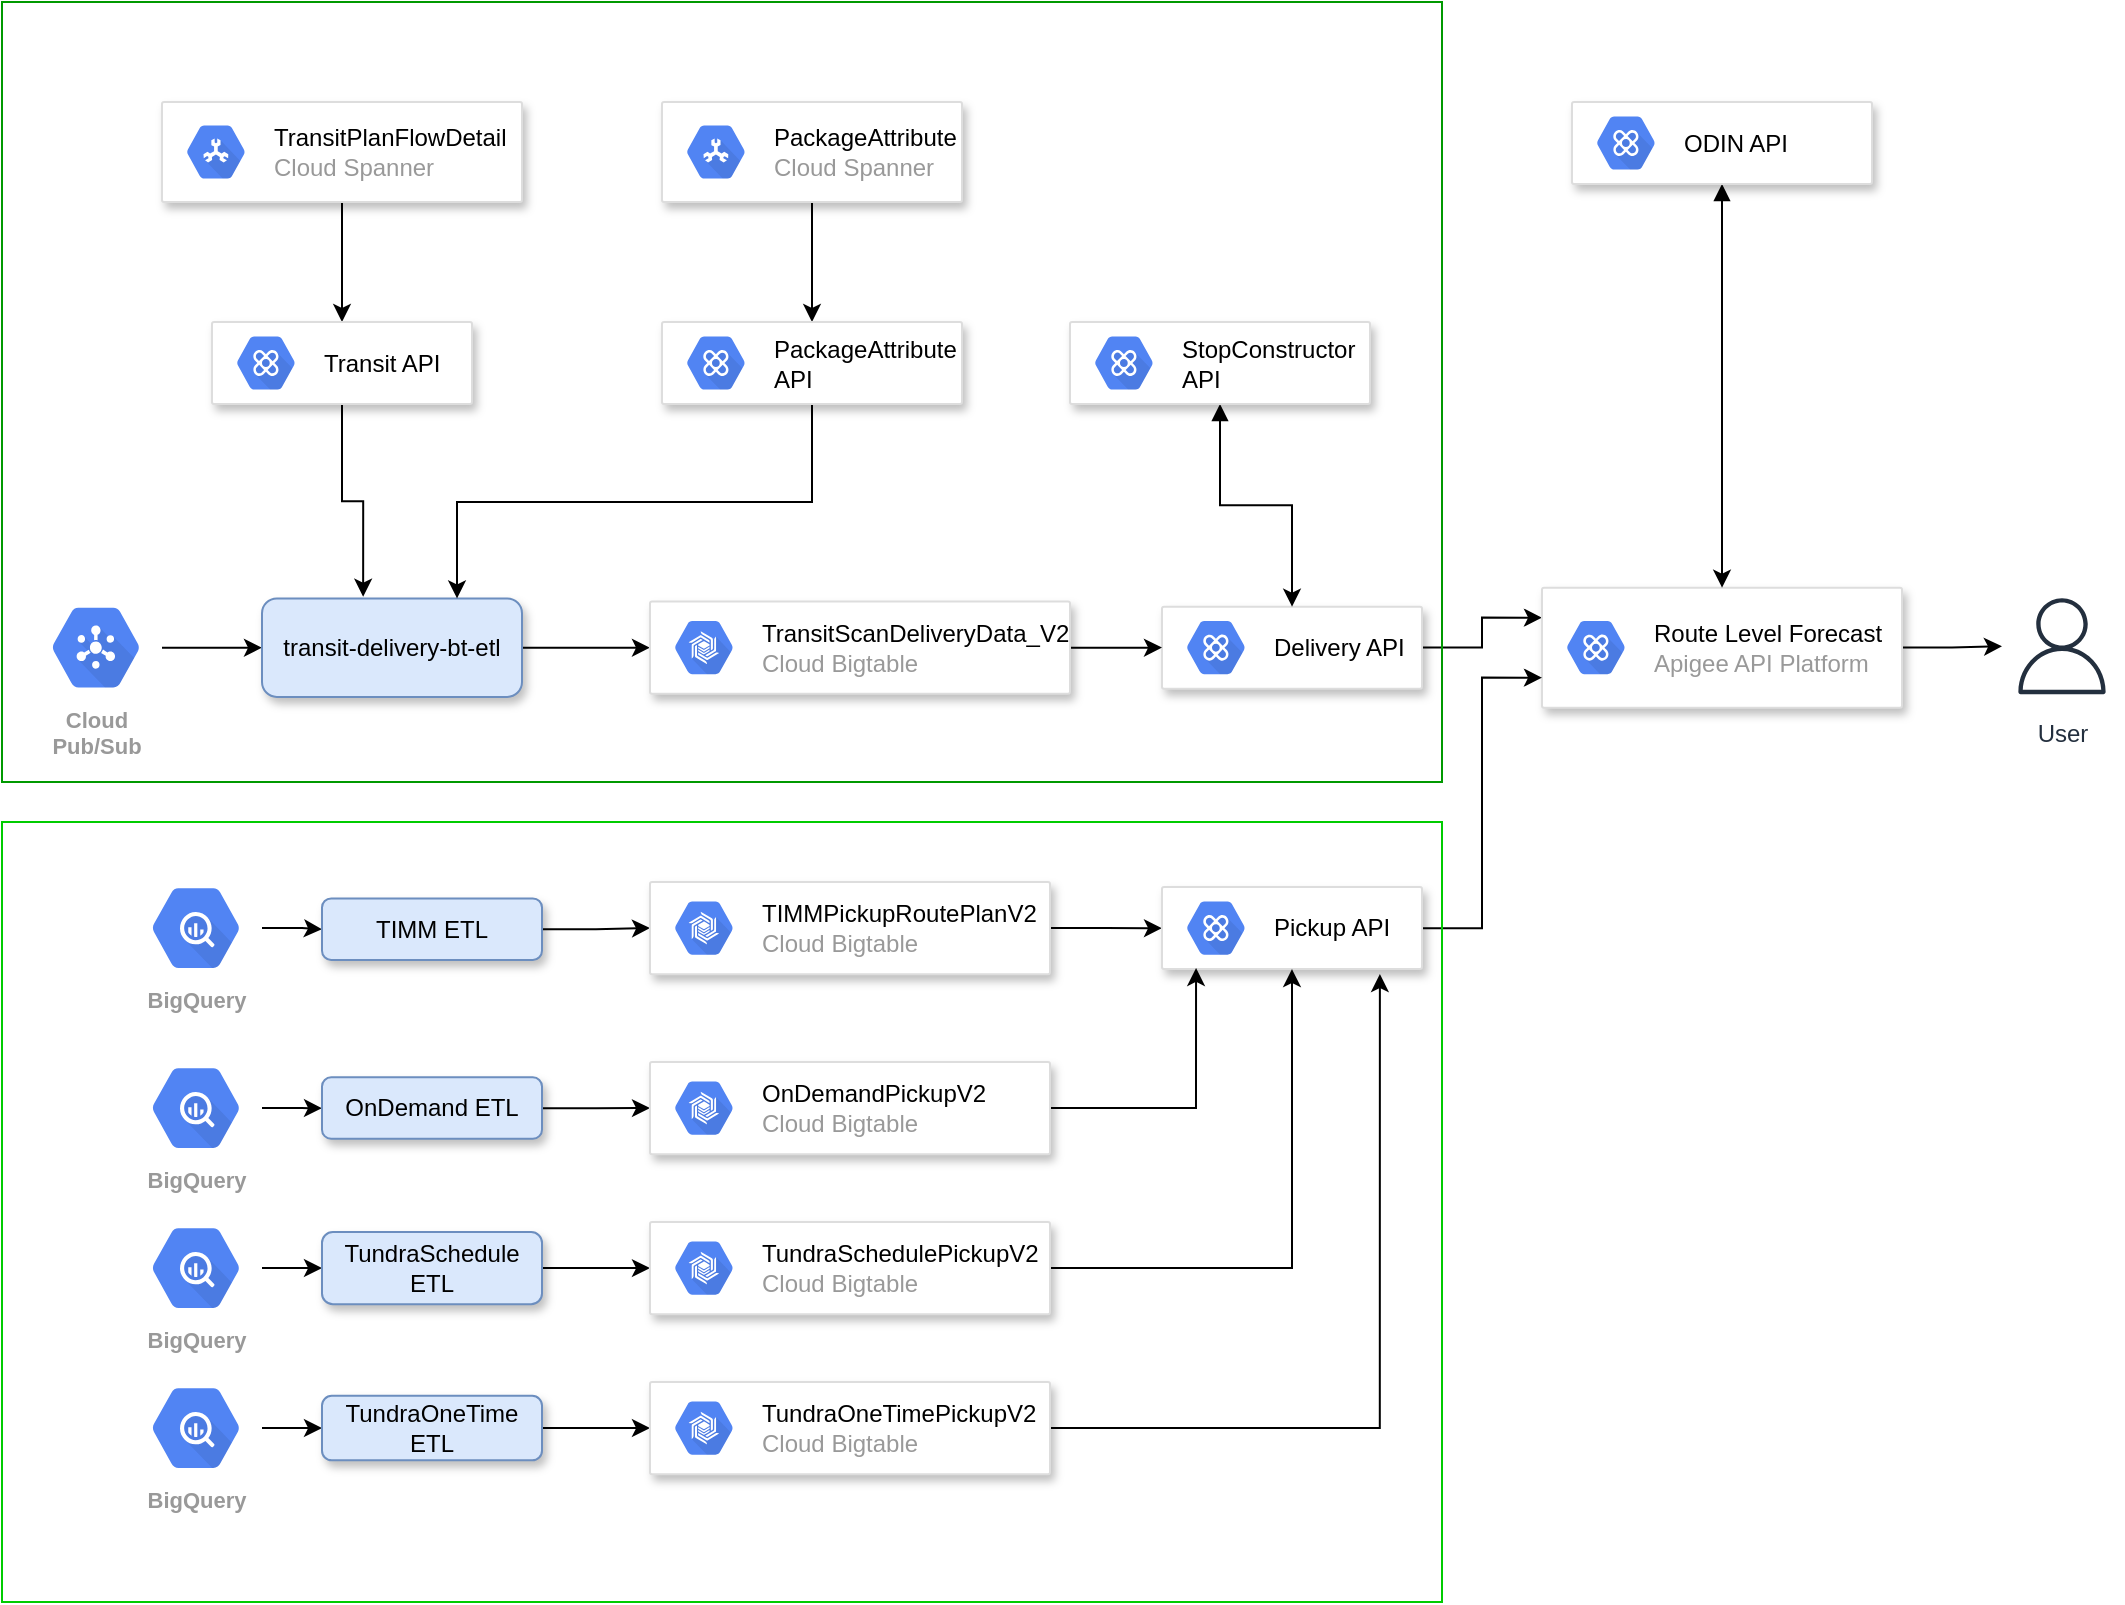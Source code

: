 <mxfile version="16.4.7" type="github">
  <diagram id="f106602c-feb2-e66a-4537-3a34d633f6aa" name="Page-1">
    <mxGraphModel dx="2980" dy="1469" grid="1" gridSize="10" guides="1" tooltips="1" connect="1" arrows="1" fold="1" page="1" pageScale="1" pageWidth="583" pageHeight="413" background="none" math="0" shadow="0">
      <root>
        <mxCell id="0" />
        <mxCell id="1" parent="0" />
        <mxCell id="_17MJ1O9a7a1vANiGVdv-1053" value="" style="edgeStyle=orthogonalEdgeStyle;rounded=0;orthogonalLoop=1;jettySize=auto;html=1;fontColor=#000000;" edge="1" parent="1" source="_17MJ1O9a7a1vANiGVdv-1001" target="_17MJ1O9a7a1vANiGVdv-1004">
          <mxGeometry relative="1" as="geometry" />
        </mxCell>
        <mxCell id="_17MJ1O9a7a1vANiGVdv-1001" value="Cloud&#xa;Pub/Sub" style="sketch=0;html=1;fillColor=#5184F3;strokeColor=none;verticalAlign=top;labelPosition=center;verticalLabelPosition=bottom;align=center;spacingTop=-6;fontSize=11;fontStyle=1;fontColor=#999999;shape=mxgraph.gcp2.hexIcon;prIcon=cloud_pubsub" vertex="1" parent="1">
          <mxGeometry x="-1686" y="-476.43" width="66" height="58.5" as="geometry" />
        </mxCell>
        <mxCell id="_17MJ1O9a7a1vANiGVdv-1054" value="" style="edgeStyle=orthogonalEdgeStyle;rounded=0;orthogonalLoop=1;jettySize=auto;html=1;fontColor=#000000;" edge="1" parent="1" source="_17MJ1O9a7a1vANiGVdv-1004" target="_17MJ1O9a7a1vANiGVdv-1050">
          <mxGeometry relative="1" as="geometry" />
        </mxCell>
        <mxCell id="_17MJ1O9a7a1vANiGVdv-1004" value="transit-delivery-bt-etl" style="rounded=1;whiteSpace=wrap;html=1;fillColor=#dae8fc;strokeColor=#6c8ebf;shadow=1;" vertex="1" parent="1">
          <mxGeometry x="-1570" y="-471.81" width="130" height="49.25" as="geometry" />
        </mxCell>
        <mxCell id="_17MJ1O9a7a1vANiGVdv-1078" value="" style="edgeStyle=orthogonalEdgeStyle;rounded=0;orthogonalLoop=1;jettySize=auto;html=1;fontColor=#000000;" edge="1" parent="1" source="_17MJ1O9a7a1vANiGVdv-1005" target="_17MJ1O9a7a1vANiGVdv-1021">
          <mxGeometry relative="1" as="geometry" />
        </mxCell>
        <mxCell id="_17MJ1O9a7a1vANiGVdv-1005" value="" style="strokeColor=#dddddd;shadow=1;strokeWidth=1;rounded=1;absoluteArcSize=1;arcSize=2;" vertex="1" parent="1">
          <mxGeometry x="-1370" y="-720" width="150" height="50" as="geometry" />
        </mxCell>
        <mxCell id="_17MJ1O9a7a1vANiGVdv-1006" value="&lt;font color=&quot;#000000&quot;&gt;PackageAttribute&lt;/font&gt;&lt;br&gt;Cloud Spanner" style="sketch=0;dashed=0;connectable=0;html=1;fillColor=#5184F3;strokeColor=none;shape=mxgraph.gcp2.hexIcon;prIcon=cloud_spanner;part=1;labelPosition=right;verticalLabelPosition=middle;align=left;verticalAlign=middle;spacingLeft=5;fontColor=#999999;fontSize=12;" vertex="1" parent="_17MJ1O9a7a1vANiGVdv-1005">
          <mxGeometry y="0.5" width="44" height="39" relative="1" as="geometry">
            <mxPoint x="5" y="-19.5" as="offset" />
          </mxGeometry>
        </mxCell>
        <mxCell id="_17MJ1O9a7a1vANiGVdv-1077" value="" style="edgeStyle=orthogonalEdgeStyle;rounded=0;orthogonalLoop=1;jettySize=auto;html=1;fontColor=#000000;" edge="1" parent="1" source="_17MJ1O9a7a1vANiGVdv-1007" target="_17MJ1O9a7a1vANiGVdv-1019">
          <mxGeometry relative="1" as="geometry" />
        </mxCell>
        <mxCell id="_17MJ1O9a7a1vANiGVdv-1007" value="" style="strokeColor=#dddddd;shadow=1;strokeWidth=1;rounded=1;absoluteArcSize=1;arcSize=2;" vertex="1" parent="1">
          <mxGeometry x="-1620" y="-720" width="180" height="50" as="geometry" />
        </mxCell>
        <mxCell id="_17MJ1O9a7a1vANiGVdv-1008" value="&lt;font color=&quot;#000000&quot;&gt;TransitPlanFlowDetail&lt;/font&gt;&lt;br&gt;Cloud Spanner" style="sketch=0;dashed=0;connectable=0;html=1;fillColor=#5184F3;strokeColor=none;shape=mxgraph.gcp2.hexIcon;prIcon=cloud_spanner;part=1;labelPosition=right;verticalLabelPosition=middle;align=left;verticalAlign=middle;spacingLeft=5;fontColor=#999999;fontSize=12;" vertex="1" parent="_17MJ1O9a7a1vANiGVdv-1007">
          <mxGeometry y="0.5" width="44" height="39" relative="1" as="geometry">
            <mxPoint x="5" y="-19.5" as="offset" />
          </mxGeometry>
        </mxCell>
        <mxCell id="_17MJ1O9a7a1vANiGVdv-1056" value="" style="edgeStyle=orthogonalEdgeStyle;rounded=0;orthogonalLoop=1;jettySize=auto;html=1;fontColor=#000000;entryX=0;entryY=0.25;entryDx=0;entryDy=0;" edge="1" parent="1" source="_17MJ1O9a7a1vANiGVdv-1015" target="_17MJ1O9a7a1vANiGVdv-1017">
          <mxGeometry relative="1" as="geometry" />
        </mxCell>
        <mxCell id="_17MJ1O9a7a1vANiGVdv-1015" value="" style="strokeColor=#dddddd;shadow=1;strokeWidth=1;rounded=1;absoluteArcSize=1;arcSize=2;" vertex="1" parent="1">
          <mxGeometry x="-1120" y="-467.68" width="130" height="41" as="geometry" />
        </mxCell>
        <mxCell id="_17MJ1O9a7a1vANiGVdv-1016" value="&lt;font color=&quot;#000000&quot;&gt;Delivery API&lt;/font&gt;" style="sketch=0;dashed=0;connectable=0;html=1;fillColor=#5184F3;strokeColor=none;shape=mxgraph.gcp2.hexIcon;prIcon=apigee_api_platform;part=1;labelPosition=right;verticalLabelPosition=middle;align=left;verticalAlign=middle;spacingLeft=5;fontColor=#999999;fontSize=12;" vertex="1" parent="_17MJ1O9a7a1vANiGVdv-1015">
          <mxGeometry y="0.5" width="44" height="39" relative="1" as="geometry">
            <mxPoint x="5" y="-19.5" as="offset" />
          </mxGeometry>
        </mxCell>
        <mxCell id="_17MJ1O9a7a1vANiGVdv-1057" value="" style="edgeStyle=orthogonalEdgeStyle;rounded=0;orthogonalLoop=1;jettySize=auto;html=1;fontColor=#000000;" edge="1" parent="1" source="_17MJ1O9a7a1vANiGVdv-1017" target="_17MJ1O9a7a1vANiGVdv-1027">
          <mxGeometry relative="1" as="geometry" />
        </mxCell>
        <mxCell id="_17MJ1O9a7a1vANiGVdv-1017" value="" style="strokeColor=#dddddd;shadow=1;strokeWidth=1;rounded=1;absoluteArcSize=1;arcSize=2;fontColor=#000000;" vertex="1" parent="1">
          <mxGeometry x="-930" y="-477.18" width="180" height="60" as="geometry" />
        </mxCell>
        <mxCell id="_17MJ1O9a7a1vANiGVdv-1018" value="&lt;font color=&quot;#000000&quot;&gt;Route Level Forecast&lt;/font&gt;&lt;br&gt;Apigee API Platform" style="sketch=0;dashed=0;connectable=0;html=1;fillColor=#5184F3;strokeColor=none;shape=mxgraph.gcp2.hexIcon;prIcon=apigee_api_platform;part=1;labelPosition=right;verticalLabelPosition=middle;align=left;verticalAlign=middle;spacingLeft=5;fontColor=#999999;fontSize=12;" vertex="1" parent="_17MJ1O9a7a1vANiGVdv-1017">
          <mxGeometry y="0.5" width="44" height="39" relative="1" as="geometry">
            <mxPoint x="5" y="-19.5" as="offset" />
          </mxGeometry>
        </mxCell>
        <mxCell id="_17MJ1O9a7a1vANiGVdv-1081" style="edgeStyle=orthogonalEdgeStyle;rounded=0;orthogonalLoop=1;jettySize=auto;html=1;entryX=0.389;entryY=-0.017;entryDx=0;entryDy=0;entryPerimeter=0;fontColor=#000000;" edge="1" parent="1" source="_17MJ1O9a7a1vANiGVdv-1019" target="_17MJ1O9a7a1vANiGVdv-1004">
          <mxGeometry relative="1" as="geometry" />
        </mxCell>
        <mxCell id="_17MJ1O9a7a1vANiGVdv-1019" value="" style="strokeColor=#dddddd;shadow=1;strokeWidth=1;rounded=1;absoluteArcSize=1;arcSize=2;" vertex="1" parent="1">
          <mxGeometry x="-1595" y="-610" width="130" height="41" as="geometry" />
        </mxCell>
        <mxCell id="_17MJ1O9a7a1vANiGVdv-1020" value="&lt;font color=&quot;#000000&quot;&gt;Transit API&lt;/font&gt;" style="sketch=0;dashed=0;connectable=0;html=1;fillColor=#5184F3;strokeColor=none;shape=mxgraph.gcp2.hexIcon;prIcon=apigee_api_platform;part=1;labelPosition=right;verticalLabelPosition=middle;align=left;verticalAlign=middle;spacingLeft=5;fontColor=#999999;fontSize=12;" vertex="1" parent="_17MJ1O9a7a1vANiGVdv-1019">
          <mxGeometry y="0.5" width="44" height="39" relative="1" as="geometry">
            <mxPoint x="5" y="-19.5" as="offset" />
          </mxGeometry>
        </mxCell>
        <mxCell id="_17MJ1O9a7a1vANiGVdv-1080" style="edgeStyle=orthogonalEdgeStyle;rounded=0;orthogonalLoop=1;jettySize=auto;html=1;entryX=0.75;entryY=0;entryDx=0;entryDy=0;fontColor=#000000;" edge="1" parent="1" source="_17MJ1O9a7a1vANiGVdv-1021" target="_17MJ1O9a7a1vANiGVdv-1004">
          <mxGeometry relative="1" as="geometry">
            <Array as="points">
              <mxPoint x="-1295" y="-520" />
              <mxPoint x="-1473" y="-520" />
            </Array>
          </mxGeometry>
        </mxCell>
        <mxCell id="_17MJ1O9a7a1vANiGVdv-1021" value="" style="strokeColor=#dddddd;shadow=1;strokeWidth=1;rounded=1;absoluteArcSize=1;arcSize=2;" vertex="1" parent="1">
          <mxGeometry x="-1370" y="-610" width="150" height="41" as="geometry" />
        </mxCell>
        <mxCell id="_17MJ1O9a7a1vANiGVdv-1022" value="&lt;font color=&quot;#000000&quot;&gt;PackageAttribute&lt;br&gt;API&lt;br&gt;&lt;/font&gt;" style="sketch=0;dashed=0;connectable=0;html=1;fillColor=#5184F3;strokeColor=none;shape=mxgraph.gcp2.hexIcon;prIcon=apigee_api_platform;part=1;labelPosition=right;verticalLabelPosition=middle;align=left;verticalAlign=middle;spacingLeft=5;fontColor=#999999;fontSize=12;" vertex="1" parent="_17MJ1O9a7a1vANiGVdv-1021">
          <mxGeometry y="0.5" width="44" height="39" relative="1" as="geometry">
            <mxPoint x="5" y="-19.5" as="offset" />
          </mxGeometry>
        </mxCell>
        <mxCell id="_17MJ1O9a7a1vANiGVdv-1082" style="edgeStyle=orthogonalEdgeStyle;rounded=0;orthogonalLoop=1;jettySize=auto;html=1;entryX=0.5;entryY=0;entryDx=0;entryDy=0;fontColor=#000000;startArrow=block;startFill=1;" edge="1" parent="1" source="_17MJ1O9a7a1vANiGVdv-1023" target="_17MJ1O9a7a1vANiGVdv-1015">
          <mxGeometry relative="1" as="geometry" />
        </mxCell>
        <mxCell id="_17MJ1O9a7a1vANiGVdv-1023" value="" style="strokeColor=#dddddd;shadow=1;strokeWidth=1;rounded=1;absoluteArcSize=1;arcSize=2;" vertex="1" parent="1">
          <mxGeometry x="-1166" y="-610" width="150" height="41" as="geometry" />
        </mxCell>
        <mxCell id="_17MJ1O9a7a1vANiGVdv-1024" value="&lt;font color=&quot;#000000&quot;&gt;StopConstructor&lt;br&gt;API&lt;/font&gt;" style="sketch=0;dashed=0;connectable=0;html=1;fillColor=#5184F3;strokeColor=none;shape=mxgraph.gcp2.hexIcon;prIcon=apigee_api_platform;part=1;labelPosition=right;verticalLabelPosition=middle;align=left;verticalAlign=middle;spacingLeft=5;fontColor=#999999;fontSize=12;" vertex="1" parent="_17MJ1O9a7a1vANiGVdv-1023">
          <mxGeometry y="0.5" width="44" height="39" relative="1" as="geometry">
            <mxPoint x="5" y="-19.5" as="offset" />
          </mxGeometry>
        </mxCell>
        <mxCell id="_17MJ1O9a7a1vANiGVdv-1084" style="edgeStyle=orthogonalEdgeStyle;rounded=0;orthogonalLoop=1;jettySize=auto;html=1;fontColor=#000000;startArrow=block;startFill=1;" edge="1" parent="1" source="_17MJ1O9a7a1vANiGVdv-1025" target="_17MJ1O9a7a1vANiGVdv-1017">
          <mxGeometry relative="1" as="geometry" />
        </mxCell>
        <mxCell id="_17MJ1O9a7a1vANiGVdv-1025" value="" style="strokeColor=#dddddd;shadow=1;strokeWidth=1;rounded=1;absoluteArcSize=1;arcSize=2;" vertex="1" parent="1">
          <mxGeometry x="-915" y="-720" width="150" height="41" as="geometry" />
        </mxCell>
        <mxCell id="_17MJ1O9a7a1vANiGVdv-1026" value="&lt;font color=&quot;#000000&quot;&gt;ODIN API&lt;/font&gt;" style="sketch=0;dashed=0;connectable=0;html=1;fillColor=#5184F3;strokeColor=none;shape=mxgraph.gcp2.hexIcon;prIcon=apigee_api_platform;part=1;labelPosition=right;verticalLabelPosition=middle;align=left;verticalAlign=middle;spacingLeft=5;fontColor=#999999;fontSize=12;" vertex="1" parent="_17MJ1O9a7a1vANiGVdv-1025">
          <mxGeometry y="0.5" width="44" height="39" relative="1" as="geometry">
            <mxPoint x="5" y="-19.5" as="offset" />
          </mxGeometry>
        </mxCell>
        <mxCell id="_17MJ1O9a7a1vANiGVdv-1027" value="User" style="sketch=0;outlineConnect=0;fontColor=#232F3E;gradientColor=none;strokeColor=#232F3E;fillColor=#ffffff;dashed=0;verticalLabelPosition=bottom;verticalAlign=top;align=center;html=1;fontSize=12;fontStyle=0;aspect=fixed;shape=mxgraph.aws4.resourceIcon;resIcon=mxgraph.aws4.user;" vertex="1" parent="1">
          <mxGeometry x="-700" y="-477.93" width="60" height="60" as="geometry" />
        </mxCell>
        <mxCell id="_17MJ1O9a7a1vANiGVdv-1070" value="" style="edgeStyle=orthogonalEdgeStyle;rounded=0;orthogonalLoop=1;jettySize=auto;html=1;fontColor=#000000;" edge="1" parent="1" source="_17MJ1O9a7a1vANiGVdv-1028" target="_17MJ1O9a7a1vANiGVdv-1036">
          <mxGeometry relative="1" as="geometry" />
        </mxCell>
        <mxCell id="_17MJ1O9a7a1vANiGVdv-1028" value="BigQuery" style="sketch=0;html=1;fillColor=#5184F3;strokeColor=none;verticalAlign=top;labelPosition=center;verticalLabelPosition=bottom;align=center;spacingTop=-6;fontSize=11;fontStyle=1;fontColor=#999999;shape=mxgraph.gcp2.hexIcon;prIcon=bigquery" vertex="1" parent="1">
          <mxGeometry x="-1636" y="-336.19" width="66" height="58.5" as="geometry" />
        </mxCell>
        <mxCell id="_17MJ1O9a7a1vANiGVdv-1068" value="" style="edgeStyle=orthogonalEdgeStyle;rounded=0;orthogonalLoop=1;jettySize=auto;html=1;fontColor=#000000;" edge="1" parent="1" source="_17MJ1O9a7a1vANiGVdv-1029" target="_17MJ1O9a7a1vANiGVdv-1041">
          <mxGeometry relative="1" as="geometry" />
        </mxCell>
        <mxCell id="_17MJ1O9a7a1vANiGVdv-1029" value="BigQuery" style="sketch=0;html=1;fillColor=#5184F3;strokeColor=none;verticalAlign=top;labelPosition=center;verticalLabelPosition=bottom;align=center;spacingTop=-6;fontSize=11;fontStyle=1;fontColor=#999999;shape=mxgraph.gcp2.hexIcon;prIcon=bigquery" vertex="1" parent="1">
          <mxGeometry x="-1636" y="-246.19" width="66" height="58.5" as="geometry" />
        </mxCell>
        <mxCell id="_17MJ1O9a7a1vANiGVdv-1066" value="" style="edgeStyle=orthogonalEdgeStyle;rounded=0;orthogonalLoop=1;jettySize=auto;html=1;fontColor=#000000;" edge="1" parent="1" source="_17MJ1O9a7a1vANiGVdv-1030" target="_17MJ1O9a7a1vANiGVdv-1042">
          <mxGeometry relative="1" as="geometry" />
        </mxCell>
        <mxCell id="_17MJ1O9a7a1vANiGVdv-1030" value="BigQuery" style="sketch=0;html=1;fillColor=#5184F3;strokeColor=none;verticalAlign=top;labelPosition=center;verticalLabelPosition=bottom;align=center;spacingTop=-6;fontSize=11;fontStyle=1;fontColor=#999999;shape=mxgraph.gcp2.hexIcon;prIcon=bigquery" vertex="1" parent="1">
          <mxGeometry x="-1636" y="-166.19" width="66" height="58.5" as="geometry" />
        </mxCell>
        <mxCell id="_17MJ1O9a7a1vANiGVdv-1064" value="" style="edgeStyle=orthogonalEdgeStyle;rounded=0;orthogonalLoop=1;jettySize=auto;html=1;fontColor=#000000;" edge="1" parent="1" source="_17MJ1O9a7a1vANiGVdv-1031" target="_17MJ1O9a7a1vANiGVdv-1043">
          <mxGeometry relative="1" as="geometry" />
        </mxCell>
        <mxCell id="_17MJ1O9a7a1vANiGVdv-1031" value="BigQuery" style="sketch=0;html=1;fillColor=#5184F3;strokeColor=none;verticalAlign=top;labelPosition=center;verticalLabelPosition=bottom;align=center;spacingTop=-6;fontSize=11;fontStyle=1;fontColor=#999999;shape=mxgraph.gcp2.hexIcon;prIcon=bigquery" vertex="1" parent="1">
          <mxGeometry x="-1636" y="-86.19" width="66" height="58.5" as="geometry" />
        </mxCell>
        <mxCell id="_17MJ1O9a7a1vANiGVdv-1071" value="" style="edgeStyle=orthogonalEdgeStyle;rounded=0;orthogonalLoop=1;jettySize=auto;html=1;fontColor=#000000;" edge="1" parent="1" source="_17MJ1O9a7a1vANiGVdv-1036" target="_17MJ1O9a7a1vANiGVdv-1039">
          <mxGeometry relative="1" as="geometry" />
        </mxCell>
        <mxCell id="_17MJ1O9a7a1vANiGVdv-1036" value="TIMM ETL" style="rounded=1;whiteSpace=wrap;html=1;fillColor=#dae8fc;strokeColor=#6c8ebf;shadow=1;glass=0;" vertex="1" parent="1">
          <mxGeometry x="-1540" y="-321.81" width="110" height="30.75" as="geometry" />
        </mxCell>
        <mxCell id="_17MJ1O9a7a1vANiGVdv-1072" value="" style="edgeStyle=orthogonalEdgeStyle;rounded=0;orthogonalLoop=1;jettySize=auto;html=1;fontColor=#000000;" edge="1" parent="1" source="_17MJ1O9a7a1vANiGVdv-1039" target="_17MJ1O9a7a1vANiGVdv-1047">
          <mxGeometry relative="1" as="geometry" />
        </mxCell>
        <mxCell id="_17MJ1O9a7a1vANiGVdv-1039" value="" style="strokeColor=#dddddd;shadow=1;strokeWidth=1;rounded=1;absoluteArcSize=1;arcSize=2;fontColor=#000000;" vertex="1" parent="1">
          <mxGeometry x="-1376" y="-330" width="200" height="46.12" as="geometry" />
        </mxCell>
        <mxCell id="_17MJ1O9a7a1vANiGVdv-1040" value="&lt;font color=&quot;#000000&quot;&gt;TIMMPickupRoutePlanV2&lt;br&gt;&lt;/font&gt;Cloud Bigtable" style="sketch=0;dashed=0;connectable=0;html=1;fillColor=#5184F3;strokeColor=none;shape=mxgraph.gcp2.hexIcon;prIcon=cloud_bigtable;part=1;labelPosition=right;verticalLabelPosition=middle;align=left;verticalAlign=middle;spacingLeft=5;fontColor=#999999;fontSize=12;" vertex="1" parent="_17MJ1O9a7a1vANiGVdv-1039">
          <mxGeometry y="0.5" width="44" height="39" relative="1" as="geometry">
            <mxPoint x="5" y="-19.5" as="offset" />
          </mxGeometry>
        </mxCell>
        <mxCell id="_17MJ1O9a7a1vANiGVdv-1069" value="" style="edgeStyle=orthogonalEdgeStyle;rounded=0;orthogonalLoop=1;jettySize=auto;html=1;fontColor=#000000;" edge="1" parent="1" source="_17MJ1O9a7a1vANiGVdv-1041" target="_17MJ1O9a7a1vANiGVdv-1058">
          <mxGeometry relative="1" as="geometry" />
        </mxCell>
        <mxCell id="_17MJ1O9a7a1vANiGVdv-1041" value="OnDemand ETL" style="rounded=1;whiteSpace=wrap;html=1;fillColor=#dae8fc;strokeColor=#6c8ebf;shadow=1;glass=0;" vertex="1" parent="1">
          <mxGeometry x="-1540" y="-232.32" width="110" height="30.75" as="geometry" />
        </mxCell>
        <mxCell id="_17MJ1O9a7a1vANiGVdv-1067" value="" style="edgeStyle=orthogonalEdgeStyle;rounded=0;orthogonalLoop=1;jettySize=auto;html=1;fontColor=#000000;" edge="1" parent="1" source="_17MJ1O9a7a1vANiGVdv-1042" target="_17MJ1O9a7a1vANiGVdv-1060">
          <mxGeometry relative="1" as="geometry" />
        </mxCell>
        <mxCell id="_17MJ1O9a7a1vANiGVdv-1042" value="TundraSchedule ETL" style="rounded=1;whiteSpace=wrap;html=1;fillColor=#dae8fc;strokeColor=#6c8ebf;shadow=1;glass=0;" vertex="1" parent="1">
          <mxGeometry x="-1540" y="-155" width="110" height="36.12" as="geometry" />
        </mxCell>
        <mxCell id="_17MJ1O9a7a1vANiGVdv-1065" value="" style="edgeStyle=orthogonalEdgeStyle;rounded=0;orthogonalLoop=1;jettySize=auto;html=1;fontColor=#000000;" edge="1" parent="1" source="_17MJ1O9a7a1vANiGVdv-1043" target="_17MJ1O9a7a1vANiGVdv-1062">
          <mxGeometry relative="1" as="geometry" />
        </mxCell>
        <mxCell id="_17MJ1O9a7a1vANiGVdv-1043" value="TundraOneTime ETL" style="rounded=1;whiteSpace=wrap;html=1;fillColor=#dae8fc;strokeColor=#6c8ebf;shadow=1;glass=0;" vertex="1" parent="1">
          <mxGeometry x="-1540" y="-73.07" width="110" height="32.25" as="geometry" />
        </mxCell>
        <mxCell id="_17MJ1O9a7a1vANiGVdv-1076" style="edgeStyle=orthogonalEdgeStyle;rounded=0;orthogonalLoop=1;jettySize=auto;html=1;entryX=0;entryY=0.75;entryDx=0;entryDy=0;fontColor=#000000;" edge="1" parent="1" source="_17MJ1O9a7a1vANiGVdv-1047" target="_17MJ1O9a7a1vANiGVdv-1017">
          <mxGeometry relative="1" as="geometry" />
        </mxCell>
        <mxCell id="_17MJ1O9a7a1vANiGVdv-1047" value="" style="strokeColor=#dddddd;shadow=1;strokeWidth=1;rounded=1;absoluteArcSize=1;arcSize=2;" vertex="1" parent="1">
          <mxGeometry x="-1120" y="-327.44" width="130" height="41" as="geometry" />
        </mxCell>
        <mxCell id="_17MJ1O9a7a1vANiGVdv-1048" value="&lt;font color=&quot;#000000&quot;&gt;Pickup API&lt;/font&gt;" style="sketch=0;dashed=0;connectable=0;html=1;fillColor=#5184F3;strokeColor=none;shape=mxgraph.gcp2.hexIcon;prIcon=apigee_api_platform;part=1;labelPosition=right;verticalLabelPosition=middle;align=left;verticalAlign=middle;spacingLeft=5;fontColor=#999999;fontSize=12;" vertex="1" parent="_17MJ1O9a7a1vANiGVdv-1047">
          <mxGeometry y="0.5" width="44" height="39" relative="1" as="geometry">
            <mxPoint x="5" y="-19.5" as="offset" />
          </mxGeometry>
        </mxCell>
        <mxCell id="_17MJ1O9a7a1vANiGVdv-1055" value="" style="edgeStyle=orthogonalEdgeStyle;rounded=0;orthogonalLoop=1;jettySize=auto;html=1;fontColor=#000000;" edge="1" parent="1" source="_17MJ1O9a7a1vANiGVdv-1050" target="_17MJ1O9a7a1vANiGVdv-1015">
          <mxGeometry relative="1" as="geometry" />
        </mxCell>
        <mxCell id="_17MJ1O9a7a1vANiGVdv-1050" value="" style="strokeColor=#dddddd;shadow=1;strokeWidth=1;rounded=1;absoluteArcSize=1;arcSize=2;fontColor=#000000;" vertex="1" parent="1">
          <mxGeometry x="-1376" y="-470.24" width="210" height="46.12" as="geometry" />
        </mxCell>
        <mxCell id="_17MJ1O9a7a1vANiGVdv-1051" value="&lt;font color=&quot;#000000&quot;&gt;TransitScanDeliveryData_V2&lt;br&gt;&lt;/font&gt;Cloud Bigtable" style="sketch=0;dashed=0;connectable=0;html=1;fillColor=#5184F3;strokeColor=none;shape=mxgraph.gcp2.hexIcon;prIcon=cloud_bigtable;part=1;labelPosition=right;verticalLabelPosition=middle;align=left;verticalAlign=middle;spacingLeft=5;fontColor=#999999;fontSize=12;" vertex="1" parent="_17MJ1O9a7a1vANiGVdv-1050">
          <mxGeometry y="0.5" width="44" height="39" relative="1" as="geometry">
            <mxPoint x="5" y="-19.5" as="offset" />
          </mxGeometry>
        </mxCell>
        <mxCell id="_17MJ1O9a7a1vANiGVdv-1073" style="edgeStyle=orthogonalEdgeStyle;rounded=0;orthogonalLoop=1;jettySize=auto;html=1;entryX=0.131;entryY=0.986;entryDx=0;entryDy=0;entryPerimeter=0;fontColor=#000000;" edge="1" parent="1" source="_17MJ1O9a7a1vANiGVdv-1058" target="_17MJ1O9a7a1vANiGVdv-1047">
          <mxGeometry relative="1" as="geometry" />
        </mxCell>
        <mxCell id="_17MJ1O9a7a1vANiGVdv-1058" value="" style="strokeColor=#dddddd;shadow=1;strokeWidth=1;rounded=1;absoluteArcSize=1;arcSize=2;fontColor=#000000;" vertex="1" parent="1">
          <mxGeometry x="-1376" y="-240" width="200" height="46.12" as="geometry" />
        </mxCell>
        <mxCell id="_17MJ1O9a7a1vANiGVdv-1059" value="&lt;span style=&quot;color: rgb(0 , 0 , 0)&quot;&gt;OnDemandPickupV2&lt;br&gt;&lt;/span&gt;Cloud Bigtable" style="sketch=0;dashed=0;connectable=0;html=1;fillColor=#5184F3;strokeColor=none;shape=mxgraph.gcp2.hexIcon;prIcon=cloud_bigtable;part=1;labelPosition=right;verticalLabelPosition=middle;align=left;verticalAlign=middle;spacingLeft=5;fontColor=#999999;fontSize=12;" vertex="1" parent="_17MJ1O9a7a1vANiGVdv-1058">
          <mxGeometry y="0.5" width="44" height="39" relative="1" as="geometry">
            <mxPoint x="5" y="-19.5" as="offset" />
          </mxGeometry>
        </mxCell>
        <mxCell id="_17MJ1O9a7a1vANiGVdv-1074" style="edgeStyle=orthogonalEdgeStyle;rounded=0;orthogonalLoop=1;jettySize=auto;html=1;entryX=0.5;entryY=1;entryDx=0;entryDy=0;fontColor=#000000;" edge="1" parent="1" source="_17MJ1O9a7a1vANiGVdv-1060" target="_17MJ1O9a7a1vANiGVdv-1047">
          <mxGeometry relative="1" as="geometry" />
        </mxCell>
        <mxCell id="_17MJ1O9a7a1vANiGVdv-1060" value="" style="strokeColor=#dddddd;shadow=1;strokeWidth=1;rounded=1;absoluteArcSize=1;arcSize=2;fontColor=#000000;" vertex="1" parent="1">
          <mxGeometry x="-1376" y="-160" width="200" height="46.12" as="geometry" />
        </mxCell>
        <mxCell id="_17MJ1O9a7a1vANiGVdv-1061" value="&lt;span style=&quot;color: rgb(0 , 0 , 0)&quot;&gt;TundraSchedulePickupV2&lt;/span&gt;&lt;font color=&quot;#000000&quot;&gt;&lt;br&gt;&lt;/font&gt;Cloud Bigtable" style="sketch=0;dashed=0;connectable=0;html=1;fillColor=#5184F3;strokeColor=none;shape=mxgraph.gcp2.hexIcon;prIcon=cloud_bigtable;part=1;labelPosition=right;verticalLabelPosition=middle;align=left;verticalAlign=middle;spacingLeft=5;fontColor=#999999;fontSize=12;" vertex="1" parent="_17MJ1O9a7a1vANiGVdv-1060">
          <mxGeometry y="0.5" width="44" height="39" relative="1" as="geometry">
            <mxPoint x="5" y="-19.5" as="offset" />
          </mxGeometry>
        </mxCell>
        <mxCell id="_17MJ1O9a7a1vANiGVdv-1075" style="edgeStyle=orthogonalEdgeStyle;rounded=0;orthogonalLoop=1;jettySize=auto;html=1;entryX=0.838;entryY=1.06;entryDx=0;entryDy=0;entryPerimeter=0;fontColor=#000000;" edge="1" parent="1" source="_17MJ1O9a7a1vANiGVdv-1062" target="_17MJ1O9a7a1vANiGVdv-1047">
          <mxGeometry relative="1" as="geometry" />
        </mxCell>
        <mxCell id="_17MJ1O9a7a1vANiGVdv-1062" value="" style="strokeColor=#dddddd;shadow=1;strokeWidth=1;rounded=1;absoluteArcSize=1;arcSize=2;fontColor=#000000;" vertex="1" parent="1">
          <mxGeometry x="-1376" y="-80" width="200" height="46.12" as="geometry" />
        </mxCell>
        <mxCell id="_17MJ1O9a7a1vANiGVdv-1063" value="&lt;span style=&quot;color: rgb(0 , 0 , 0)&quot;&gt;TundraOneTimePickupV2&lt;/span&gt;&lt;font color=&quot;#000000&quot;&gt;&lt;br&gt;&lt;/font&gt;Cloud Bigtable" style="sketch=0;dashed=0;connectable=0;html=1;fillColor=#5184F3;strokeColor=none;shape=mxgraph.gcp2.hexIcon;prIcon=cloud_bigtable;part=1;labelPosition=right;verticalLabelPosition=middle;align=left;verticalAlign=middle;spacingLeft=5;fontColor=#999999;fontSize=12;" vertex="1" parent="_17MJ1O9a7a1vANiGVdv-1062">
          <mxGeometry y="0.5" width="44" height="39" relative="1" as="geometry">
            <mxPoint x="5" y="-19.5" as="offset" />
          </mxGeometry>
        </mxCell>
        <mxCell id="_17MJ1O9a7a1vANiGVdv-1085" value="" style="rounded=0;whiteSpace=wrap;html=1;shadow=0;glass=0;fontColor=#000000;fillColor=none;strokeColor=#009900;" vertex="1" parent="1">
          <mxGeometry x="-1700" y="-770" width="720" height="390" as="geometry" />
        </mxCell>
        <mxCell id="_17MJ1O9a7a1vANiGVdv-1092" value="" style="rounded=0;whiteSpace=wrap;html=1;shadow=0;glass=0;fontColor=#000000;fillColor=none;strokeColor=#00CC00;" vertex="1" parent="1">
          <mxGeometry x="-1700" y="-360" width="720" height="390" as="geometry" />
        </mxCell>
      </root>
    </mxGraphModel>
  </diagram>
</mxfile>
